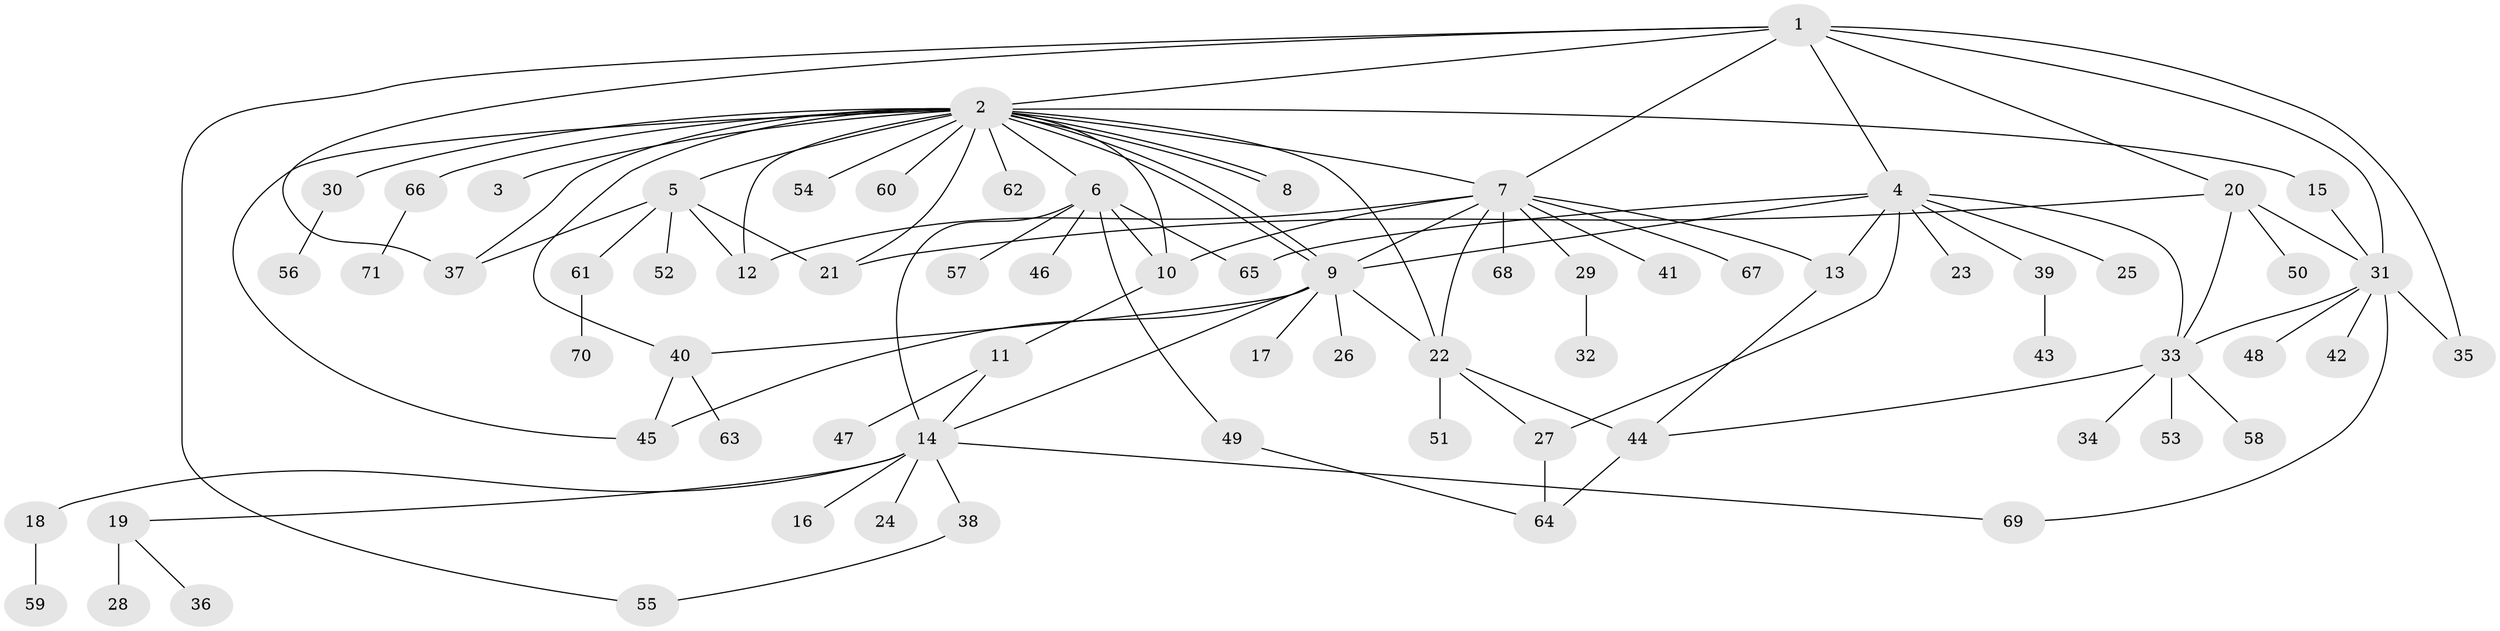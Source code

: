 // Generated by graph-tools (version 1.1) at 2025/01/03/09/25 03:01:37]
// undirected, 71 vertices, 104 edges
graph export_dot {
graph [start="1"]
  node [color=gray90,style=filled];
  1;
  2;
  3;
  4;
  5;
  6;
  7;
  8;
  9;
  10;
  11;
  12;
  13;
  14;
  15;
  16;
  17;
  18;
  19;
  20;
  21;
  22;
  23;
  24;
  25;
  26;
  27;
  28;
  29;
  30;
  31;
  32;
  33;
  34;
  35;
  36;
  37;
  38;
  39;
  40;
  41;
  42;
  43;
  44;
  45;
  46;
  47;
  48;
  49;
  50;
  51;
  52;
  53;
  54;
  55;
  56;
  57;
  58;
  59;
  60;
  61;
  62;
  63;
  64;
  65;
  66;
  67;
  68;
  69;
  70;
  71;
  1 -- 2;
  1 -- 4;
  1 -- 7;
  1 -- 20;
  1 -- 31;
  1 -- 35;
  1 -- 37;
  1 -- 55;
  2 -- 3;
  2 -- 5;
  2 -- 6;
  2 -- 7;
  2 -- 8;
  2 -- 8;
  2 -- 9;
  2 -- 9;
  2 -- 10;
  2 -- 12;
  2 -- 15;
  2 -- 21;
  2 -- 22;
  2 -- 30;
  2 -- 37;
  2 -- 40;
  2 -- 45;
  2 -- 54;
  2 -- 60;
  2 -- 62;
  2 -- 66;
  4 -- 9;
  4 -- 13;
  4 -- 23;
  4 -- 25;
  4 -- 27;
  4 -- 33;
  4 -- 39;
  4 -- 65;
  5 -- 12;
  5 -- 21;
  5 -- 37;
  5 -- 52;
  5 -- 61;
  6 -- 10;
  6 -- 14;
  6 -- 46;
  6 -- 49;
  6 -- 57;
  6 -- 65;
  7 -- 9;
  7 -- 10;
  7 -- 12;
  7 -- 13;
  7 -- 22;
  7 -- 29;
  7 -- 41;
  7 -- 67;
  7 -- 68;
  9 -- 14;
  9 -- 17;
  9 -- 22;
  9 -- 26;
  9 -- 40;
  9 -- 45;
  10 -- 11;
  11 -- 14;
  11 -- 47;
  13 -- 44;
  14 -- 16;
  14 -- 18;
  14 -- 19;
  14 -- 24;
  14 -- 38;
  14 -- 69;
  15 -- 31;
  18 -- 59;
  19 -- 28;
  19 -- 36;
  20 -- 21;
  20 -- 31;
  20 -- 33;
  20 -- 50;
  22 -- 27;
  22 -- 44;
  22 -- 51;
  27 -- 64;
  29 -- 32;
  30 -- 56;
  31 -- 33;
  31 -- 35;
  31 -- 42;
  31 -- 48;
  31 -- 69;
  33 -- 34;
  33 -- 44;
  33 -- 53;
  33 -- 58;
  38 -- 55;
  39 -- 43;
  40 -- 45;
  40 -- 63;
  44 -- 64;
  49 -- 64;
  61 -- 70;
  66 -- 71;
}
